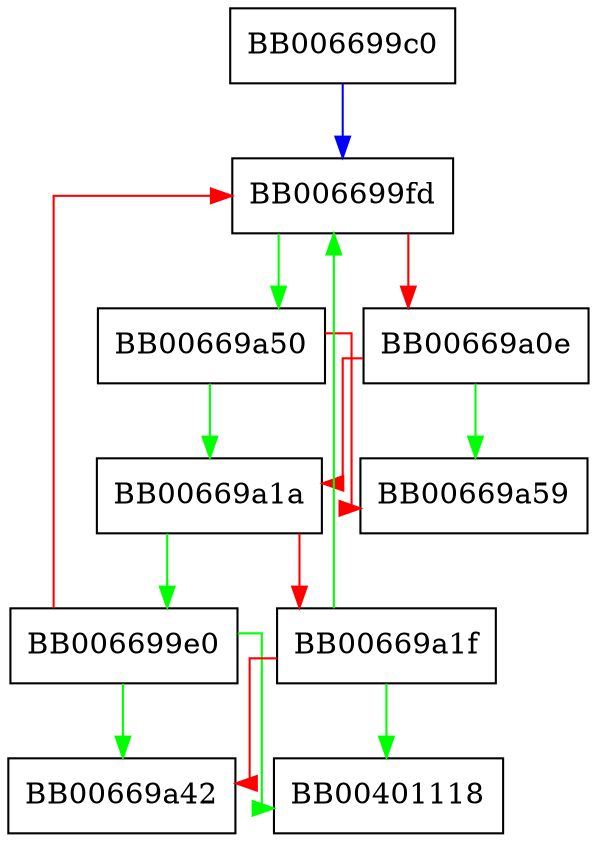 digraph X509_PURPOSE_get_by_sname {
  node [shape="box"];
  graph [splines=ortho];
  BB006699c0 -> BB006699fd [color="blue"];
  BB006699e0 -> BB00401118 [color="green"];
  BB006699e0 -> BB00669a42 [color="green"];
  BB006699e0 -> BB006699fd [color="red"];
  BB006699fd -> BB00669a50 [color="green"];
  BB006699fd -> BB00669a0e [color="red"];
  BB00669a0e -> BB00669a59 [color="green"];
  BB00669a0e -> BB00669a1a [color="red"];
  BB00669a1a -> BB006699e0 [color="green"];
  BB00669a1a -> BB00669a1f [color="red"];
  BB00669a1f -> BB00401118 [color="green"];
  BB00669a1f -> BB006699fd [color="green"];
  BB00669a1f -> BB00669a42 [color="red"];
  BB00669a50 -> BB00669a1a [color="green"];
  BB00669a50 -> BB00669a59 [color="red"];
}
